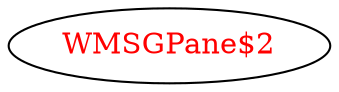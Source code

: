 digraph dependencyGraph {
 concentrate=true;
 ranksep="2.0";
 rankdir="LR"; 
 splines="ortho";
"WMSGPane$2" [fontcolor="red"];
}